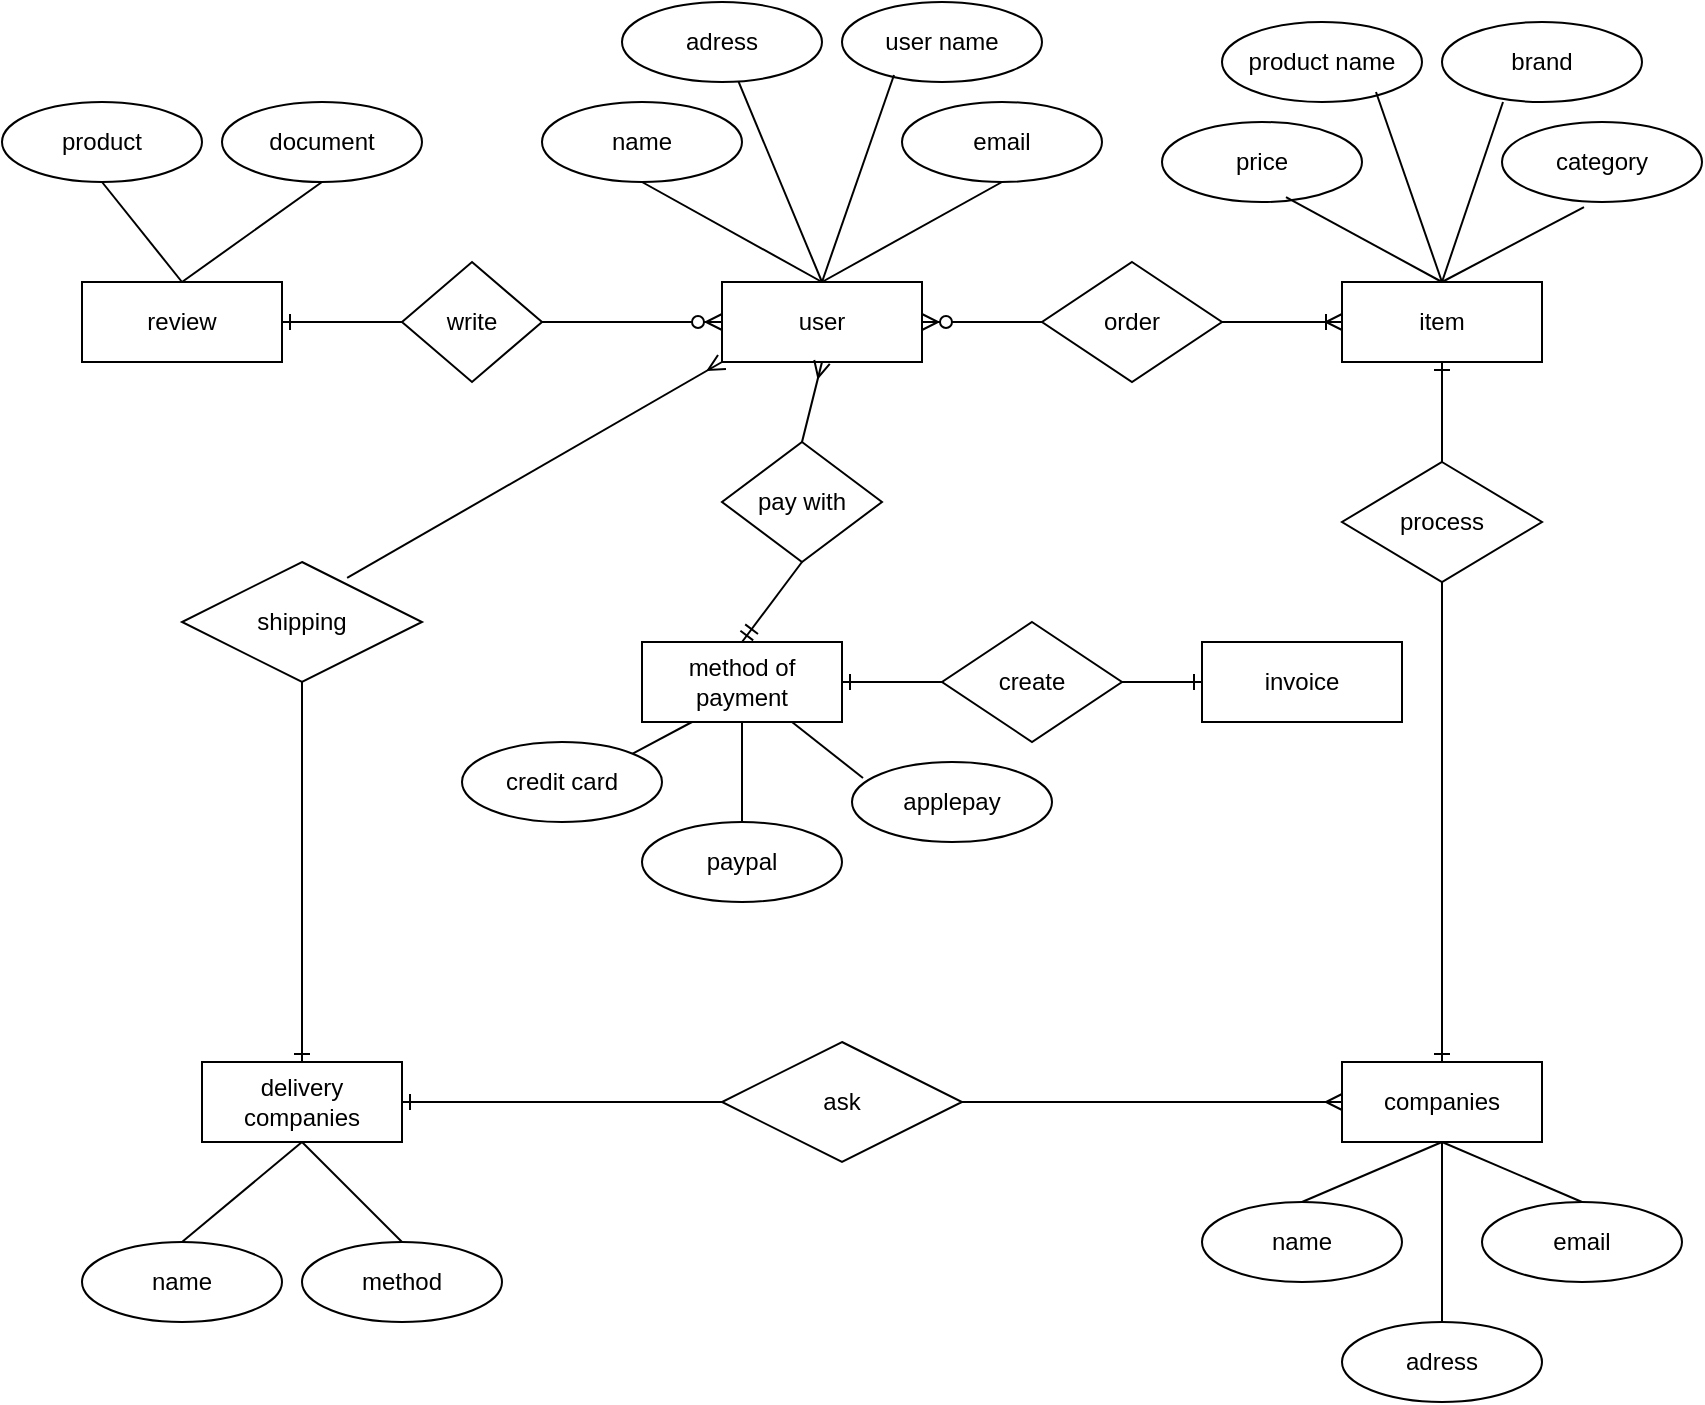 <mxfile>
    <diagram id="W_JhlvkRYMEiI5sHgnop" name="Page-1">
        <mxGraphModel dx="153" dy="866" grid="1" gridSize="10" guides="1" tooltips="1" connect="1" arrows="1" fold="1" page="1" pageScale="1" pageWidth="850" pageHeight="1100" math="0" shadow="0">
            <root>
                <mxCell id="0"/>
                <mxCell id="1" parent="0"/>
                <mxCell id="2" value="method of payment" style="whiteSpace=wrap;html=1;align=center;" parent="1" vertex="1">
                    <mxGeometry x="320" y="460" width="100" height="40" as="geometry"/>
                </mxCell>
                <mxCell id="3" value="delivery&lt;br&gt;companies" style="whiteSpace=wrap;html=1;align=center;" parent="1" vertex="1">
                    <mxGeometry x="100" y="670" width="100" height="40" as="geometry"/>
                </mxCell>
                <mxCell id="4" value="companies" style="whiteSpace=wrap;html=1;align=center;" parent="1" vertex="1">
                    <mxGeometry x="670" y="670" width="100" height="40" as="geometry"/>
                </mxCell>
                <mxCell id="5" value="item" style="whiteSpace=wrap;html=1;align=center;" parent="1" vertex="1">
                    <mxGeometry x="670" y="280" width="100" height="40" as="geometry"/>
                </mxCell>
                <mxCell id="6" value="review" style="whiteSpace=wrap;html=1;align=center;" parent="1" vertex="1">
                    <mxGeometry x="40" y="280" width="100" height="40" as="geometry"/>
                </mxCell>
                <mxCell id="7" value="user" style="whiteSpace=wrap;html=1;align=center;" parent="1" vertex="1">
                    <mxGeometry x="360" y="280" width="100" height="40" as="geometry"/>
                </mxCell>
                <mxCell id="8" value="pay with" style="shape=rhombus;perimeter=rhombusPerimeter;whiteSpace=wrap;html=1;align=center;" parent="1" vertex="1">
                    <mxGeometry x="360" y="360" width="80" height="60" as="geometry"/>
                </mxCell>
                <mxCell id="9" value="shipping" style="shape=rhombus;perimeter=rhombusPerimeter;whiteSpace=wrap;html=1;align=center;" parent="1" vertex="1">
                    <mxGeometry x="90" y="420" width="120" height="60" as="geometry"/>
                </mxCell>
                <mxCell id="10" value="ask" style="shape=rhombus;perimeter=rhombusPerimeter;whiteSpace=wrap;html=1;align=center;" parent="1" vertex="1">
                    <mxGeometry x="360" y="660" width="120" height="60" as="geometry"/>
                </mxCell>
                <mxCell id="11" value="process" style="shape=rhombus;perimeter=rhombusPerimeter;whiteSpace=wrap;html=1;align=center;" parent="1" vertex="1">
                    <mxGeometry x="670" y="370" width="100" height="60" as="geometry"/>
                </mxCell>
                <mxCell id="12" value="order" style="shape=rhombus;perimeter=rhombusPerimeter;whiteSpace=wrap;html=1;align=center;" parent="1" vertex="1">
                    <mxGeometry x="520" y="270" width="90" height="60" as="geometry"/>
                </mxCell>
                <mxCell id="13" value="write" style="shape=rhombus;perimeter=rhombusPerimeter;whiteSpace=wrap;html=1;align=center;" parent="1" vertex="1">
                    <mxGeometry x="200" y="270" width="70" height="60" as="geometry"/>
                </mxCell>
                <mxCell id="15" value="document" style="ellipse;whiteSpace=wrap;html=1;align=center;" parent="1" vertex="1">
                    <mxGeometry x="110" y="190" width="100" height="40" as="geometry"/>
                </mxCell>
                <mxCell id="16" value="product" style="ellipse;whiteSpace=wrap;html=1;align=center;" parent="1" vertex="1">
                    <mxGeometry y="190" width="100" height="40" as="geometry"/>
                </mxCell>
                <mxCell id="17" value="email" style="ellipse;whiteSpace=wrap;html=1;align=center;" parent="1" vertex="1">
                    <mxGeometry x="450" y="190" width="100" height="40" as="geometry"/>
                </mxCell>
                <mxCell id="18" value="user name" style="ellipse;whiteSpace=wrap;html=1;align=center;" parent="1" vertex="1">
                    <mxGeometry x="420" y="140" width="100" height="40" as="geometry"/>
                </mxCell>
                <mxCell id="19" value="adress" style="ellipse;whiteSpace=wrap;html=1;align=center;" parent="1" vertex="1">
                    <mxGeometry x="310" y="140" width="100" height="40" as="geometry"/>
                </mxCell>
                <mxCell id="20" value="name" style="ellipse;whiteSpace=wrap;html=1;align=center;" parent="1" vertex="1">
                    <mxGeometry x="270" y="190" width="100" height="40" as="geometry"/>
                </mxCell>
                <mxCell id="21" value="category" style="ellipse;whiteSpace=wrap;html=1;align=center;" parent="1" vertex="1">
                    <mxGeometry x="750" y="200" width="100" height="40" as="geometry"/>
                </mxCell>
                <mxCell id="22" value="brand" style="ellipse;whiteSpace=wrap;html=1;align=center;" parent="1" vertex="1">
                    <mxGeometry x="720" y="150" width="100" height="40" as="geometry"/>
                </mxCell>
                <mxCell id="23" value="product name" style="ellipse;whiteSpace=wrap;html=1;align=center;" parent="1" vertex="1">
                    <mxGeometry x="610" y="150" width="100" height="40" as="geometry"/>
                </mxCell>
                <mxCell id="24" value="price" style="ellipse;whiteSpace=wrap;html=1;align=center;" parent="1" vertex="1">
                    <mxGeometry x="580" y="200" width="100" height="40" as="geometry"/>
                </mxCell>
                <mxCell id="25" value="email" style="ellipse;whiteSpace=wrap;html=1;align=center;" parent="1" vertex="1">
                    <mxGeometry x="740" y="740" width="100" height="40" as="geometry"/>
                </mxCell>
                <mxCell id="26" value="adress" style="ellipse;whiteSpace=wrap;html=1;align=center;" parent="1" vertex="1">
                    <mxGeometry x="670" y="800" width="100" height="40" as="geometry"/>
                </mxCell>
                <mxCell id="27" value="name" style="ellipse;whiteSpace=wrap;html=1;align=center;" parent="1" vertex="1">
                    <mxGeometry x="600" y="740" width="100" height="40" as="geometry"/>
                </mxCell>
                <mxCell id="28" value="method" style="ellipse;whiteSpace=wrap;html=1;align=center;" parent="1" vertex="1">
                    <mxGeometry x="150" y="760" width="100" height="40" as="geometry"/>
                </mxCell>
                <mxCell id="29" value="name" style="ellipse;whiteSpace=wrap;html=1;align=center;" parent="1" vertex="1">
                    <mxGeometry x="40" y="760" width="100" height="40" as="geometry"/>
                </mxCell>
                <mxCell id="30" value="paypal" style="ellipse;whiteSpace=wrap;html=1;align=center;" parent="1" vertex="1">
                    <mxGeometry x="320" y="550" width="100" height="40" as="geometry"/>
                </mxCell>
                <mxCell id="31" value="credit card" style="ellipse;whiteSpace=wrap;html=1;align=center;" parent="1" vertex="1">
                    <mxGeometry x="230" y="510" width="100" height="40" as="geometry"/>
                </mxCell>
                <mxCell id="32" value="applepay" style="ellipse;whiteSpace=wrap;html=1;align=center;" parent="1" vertex="1">
                    <mxGeometry x="425" y="520" width="100" height="40" as="geometry"/>
                </mxCell>
                <mxCell id="33" value="" style="endArrow=none;html=1;rounded=0;exitX=0.25;exitY=1;exitDx=0;exitDy=0;entryX=1;entryY=0;entryDx=0;entryDy=0;" parent="1" source="2" target="31" edge="1">
                    <mxGeometry relative="1" as="geometry">
                        <mxPoint x="380" y="610" as="sourcePoint"/>
                        <mxPoint x="330" y="510" as="targetPoint"/>
                    </mxGeometry>
                </mxCell>
                <mxCell id="34" value="" style="endArrow=none;html=1;rounded=0;exitX=0.5;exitY=0;exitDx=0;exitDy=0;entryX=0.5;entryY=1;entryDx=0;entryDy=0;" parent="1" source="25" target="4" edge="1">
                    <mxGeometry relative="1" as="geometry">
                        <mxPoint x="380" y="610" as="sourcePoint"/>
                        <mxPoint x="540" y="610" as="targetPoint"/>
                    </mxGeometry>
                </mxCell>
                <mxCell id="35" value="" style="endArrow=none;html=1;rounded=0;entryX=0.055;entryY=0.2;entryDx=0;entryDy=0;entryPerimeter=0;exitX=0.75;exitY=1;exitDx=0;exitDy=0;" parent="1" source="2" target="32" edge="1">
                    <mxGeometry relative="1" as="geometry">
                        <mxPoint x="420" y="490" as="sourcePoint"/>
                        <mxPoint x="540" y="610" as="targetPoint"/>
                    </mxGeometry>
                </mxCell>
                <mxCell id="36" value="" style="endArrow=none;html=1;rounded=0;exitX=0.5;exitY=1;exitDx=0;exitDy=0;entryX=0.5;entryY=0;entryDx=0;entryDy=0;" parent="1" source="2" target="30" edge="1">
                    <mxGeometry relative="1" as="geometry">
                        <mxPoint x="380" y="610" as="sourcePoint"/>
                        <mxPoint x="540" y="610" as="targetPoint"/>
                    </mxGeometry>
                </mxCell>
                <mxCell id="38" value="" style="endArrow=none;html=1;rounded=0;exitX=0.5;exitY=1;exitDx=0;exitDy=0;entryX=0.5;entryY=0;entryDx=0;entryDy=0;" parent="1" source="3" target="29" edge="1">
                    <mxGeometry relative="1" as="geometry">
                        <mxPoint x="380" y="610" as="sourcePoint"/>
                        <mxPoint x="540" y="610" as="targetPoint"/>
                    </mxGeometry>
                </mxCell>
                <mxCell id="39" value="" style="endArrow=none;html=1;rounded=0;entryX=0.5;entryY=1;entryDx=0;entryDy=0;exitX=0.5;exitY=0;exitDx=0;exitDy=0;" parent="1" source="28" target="3" edge="1">
                    <mxGeometry relative="1" as="geometry">
                        <mxPoint x="380" y="610" as="sourcePoint"/>
                        <mxPoint x="540" y="610" as="targetPoint"/>
                    </mxGeometry>
                </mxCell>
                <mxCell id="40" value="" style="endArrow=none;html=1;rounded=0;entryX=0.5;entryY=1;entryDx=0;entryDy=0;exitX=0.5;exitY=0;exitDx=0;exitDy=0;" parent="1" source="26" target="4" edge="1">
                    <mxGeometry relative="1" as="geometry">
                        <mxPoint x="380" y="610" as="sourcePoint"/>
                        <mxPoint x="540" y="610" as="targetPoint"/>
                    </mxGeometry>
                </mxCell>
                <mxCell id="41" value="" style="endArrow=none;html=1;rounded=0;entryX=0.5;entryY=1;entryDx=0;entryDy=0;exitX=0.5;exitY=0;exitDx=0;exitDy=0;" parent="1" source="27" target="4" edge="1">
                    <mxGeometry relative="1" as="geometry">
                        <mxPoint x="380" y="610" as="sourcePoint"/>
                        <mxPoint x="540" y="610" as="targetPoint"/>
                    </mxGeometry>
                </mxCell>
                <mxCell id="42" value="" style="endArrow=none;html=1;rounded=0;entryX=0.41;entryY=1.063;entryDx=0;entryDy=0;entryPerimeter=0;" parent="1" target="21" edge="1">
                    <mxGeometry relative="1" as="geometry">
                        <mxPoint x="720" y="280" as="sourcePoint"/>
                        <mxPoint x="540" y="510" as="targetPoint"/>
                    </mxGeometry>
                </mxCell>
                <mxCell id="43" value="" style="endArrow=none;html=1;rounded=0;entryX=0.305;entryY=1;entryDx=0;entryDy=0;entryPerimeter=0;exitX=0.5;exitY=0;exitDx=0;exitDy=0;" parent="1" source="5" target="22" edge="1">
                    <mxGeometry relative="1" as="geometry">
                        <mxPoint x="380" y="510" as="sourcePoint"/>
                        <mxPoint x="540" y="510" as="targetPoint"/>
                    </mxGeometry>
                </mxCell>
                <mxCell id="44" value="" style="endArrow=none;html=1;rounded=0;entryX=0.77;entryY=0.875;entryDx=0;entryDy=0;entryPerimeter=0;exitX=0.5;exitY=0;exitDx=0;exitDy=0;" parent="1" source="5" target="23" edge="1">
                    <mxGeometry relative="1" as="geometry">
                        <mxPoint x="380" y="410" as="sourcePoint"/>
                        <mxPoint x="540" y="410" as="targetPoint"/>
                    </mxGeometry>
                </mxCell>
                <mxCell id="45" value="" style="endArrow=none;html=1;rounded=0;entryX=0.62;entryY=0.938;entryDx=0;entryDy=0;entryPerimeter=0;exitX=0.5;exitY=0;exitDx=0;exitDy=0;" parent="1" source="5" target="24" edge="1">
                    <mxGeometry relative="1" as="geometry">
                        <mxPoint x="380" y="410" as="sourcePoint"/>
                        <mxPoint x="540" y="410" as="targetPoint"/>
                    </mxGeometry>
                </mxCell>
                <mxCell id="46" value="" style="endArrow=none;html=1;rounded=0;entryX=0.5;entryY=1;entryDx=0;entryDy=0;exitX=0.5;exitY=0;exitDx=0;exitDy=0;" parent="1" source="7" target="17" edge="1">
                    <mxGeometry relative="1" as="geometry">
                        <mxPoint x="380" y="410" as="sourcePoint"/>
                        <mxPoint x="540" y="410" as="targetPoint"/>
                    </mxGeometry>
                </mxCell>
                <mxCell id="47" value="" style="endArrow=none;html=1;rounded=0;entryX=0.26;entryY=0.913;entryDx=0;entryDy=0;entryPerimeter=0;exitX=0.5;exitY=0;exitDx=0;exitDy=0;" parent="1" source="7" target="18" edge="1">
                    <mxGeometry relative="1" as="geometry">
                        <mxPoint x="380" y="410" as="sourcePoint"/>
                        <mxPoint x="540" y="410" as="targetPoint"/>
                    </mxGeometry>
                </mxCell>
                <mxCell id="48" value="" style="endArrow=none;html=1;rounded=0;exitX=0.5;exitY=0;exitDx=0;exitDy=0;" parent="1" source="7" target="19" edge="1">
                    <mxGeometry relative="1" as="geometry">
                        <mxPoint x="380" y="410" as="sourcePoint"/>
                        <mxPoint x="540" y="410" as="targetPoint"/>
                    </mxGeometry>
                </mxCell>
                <mxCell id="49" value="" style="endArrow=none;html=1;rounded=0;exitX=0.5;exitY=0;exitDx=0;exitDy=0;entryX=0.5;entryY=1;entryDx=0;entryDy=0;" parent="1" source="7" target="20" edge="1">
                    <mxGeometry relative="1" as="geometry">
                        <mxPoint x="380" y="410" as="sourcePoint"/>
                        <mxPoint x="330" y="227" as="targetPoint"/>
                    </mxGeometry>
                </mxCell>
                <mxCell id="50" value="" style="endArrow=none;html=1;rounded=0;exitX=0.5;exitY=1;exitDx=0;exitDy=0;entryX=0.5;entryY=0;entryDx=0;entryDy=0;" parent="1" source="15" target="6" edge="1">
                    <mxGeometry relative="1" as="geometry">
                        <mxPoint x="380" y="410" as="sourcePoint"/>
                        <mxPoint x="540" y="410" as="targetPoint"/>
                    </mxGeometry>
                </mxCell>
                <mxCell id="51" value="" style="endArrow=none;html=1;rounded=0;exitX=0.5;exitY=1;exitDx=0;exitDy=0;entryX=0.5;entryY=0;entryDx=0;entryDy=0;" parent="1" source="16" target="6" edge="1">
                    <mxGeometry relative="1" as="geometry">
                        <mxPoint x="380" y="410" as="sourcePoint"/>
                        <mxPoint x="540" y="410" as="targetPoint"/>
                    </mxGeometry>
                </mxCell>
                <mxCell id="53" value="" style="endArrow=none;html=1;rounded=0;entryX=0;entryY=0.5;entryDx=0;entryDy=0;startArrow=ERzeroToMany;startFill=1;" parent="1" target="12" edge="1">
                    <mxGeometry relative="1" as="geometry">
                        <mxPoint x="460" y="300" as="sourcePoint"/>
                        <mxPoint x="540" y="310" as="targetPoint"/>
                    </mxGeometry>
                </mxCell>
                <mxCell id="61" value="" style="endArrow=none;html=1;rounded=0;exitX=0.5;exitY=0;exitDx=0;exitDy=0;endFill=0;startArrow=ERmandOne;startFill=0;entryX=0.5;entryY=1;entryDx=0;entryDy=0;" parent="1" source="2" target="8" edge="1">
                    <mxGeometry relative="1" as="geometry">
                        <mxPoint x="260" y="410" as="sourcePoint"/>
                        <mxPoint x="410" y="410" as="targetPoint"/>
                    </mxGeometry>
                </mxCell>
                <mxCell id="62" value="" style="endArrow=ERmany;html=1;rounded=0;entryX=0.5;entryY=1;entryDx=0;entryDy=0;exitX=0.5;exitY=0;exitDx=0;exitDy=0;endFill=0;" parent="1" source="8" target="7" edge="1">
                    <mxGeometry relative="1" as="geometry">
                        <mxPoint x="260" y="410" as="sourcePoint"/>
                        <mxPoint x="420" y="410" as="targetPoint"/>
                    </mxGeometry>
                </mxCell>
                <mxCell id="63" value="" style="endArrow=ERoneToMany;html=1;rounded=0;entryX=0;entryY=0.5;entryDx=0;entryDy=0;exitX=1;exitY=0.5;exitDx=0;exitDy=0;endFill=0;" parent="1" source="12" target="5" edge="1">
                    <mxGeometry relative="1" as="geometry">
                        <mxPoint x="260" y="410" as="sourcePoint"/>
                        <mxPoint x="420" y="410" as="targetPoint"/>
                    </mxGeometry>
                </mxCell>
                <mxCell id="64" value="" style="endArrow=none;html=1;rounded=0;entryX=0.5;entryY=0;entryDx=0;entryDy=0;exitX=0.5;exitY=1;exitDx=0;exitDy=0;startArrow=ERone;startFill=0;" parent="1" source="5" target="11" edge="1">
                    <mxGeometry relative="1" as="geometry">
                        <mxPoint x="260" y="410" as="sourcePoint"/>
                        <mxPoint x="420" y="410" as="targetPoint"/>
                    </mxGeometry>
                </mxCell>
                <mxCell id="65" value="" style="endArrow=ERone;html=1;rounded=0;entryX=0.5;entryY=0;entryDx=0;entryDy=0;exitX=0.5;exitY=1;exitDx=0;exitDy=0;endFill=0;" parent="1" source="11" target="4" edge="1">
                    <mxGeometry relative="1" as="geometry">
                        <mxPoint x="260" y="410" as="sourcePoint"/>
                        <mxPoint x="420" y="410" as="targetPoint"/>
                    </mxGeometry>
                </mxCell>
                <mxCell id="66" value="" style="endArrow=ERmany;html=1;rounded=0;exitX=1;exitY=0.5;exitDx=0;exitDy=0;entryX=0;entryY=0.5;entryDx=0;entryDy=0;endFill=0;" parent="1" source="10" target="4" edge="1">
                    <mxGeometry relative="1" as="geometry">
                        <mxPoint x="630" y="700" as="sourcePoint"/>
                        <mxPoint x="420" y="410" as="targetPoint"/>
                    </mxGeometry>
                </mxCell>
                <mxCell id="67" value="" style="endArrow=none;html=1;rounded=0;exitX=1;exitY=0.5;exitDx=0;exitDy=0;entryX=0;entryY=0.5;entryDx=0;entryDy=0;startArrow=ERone;startFill=0;" parent="1" source="3" target="10" edge="1">
                    <mxGeometry relative="1" as="geometry">
                        <mxPoint x="260" y="410" as="sourcePoint"/>
                        <mxPoint x="420" y="410" as="targetPoint"/>
                    </mxGeometry>
                </mxCell>
                <mxCell id="68" value="" style="endArrow=none;html=1;rounded=0;exitX=0.5;exitY=0;exitDx=0;exitDy=0;entryX=0.5;entryY=1;entryDx=0;entryDy=0;startArrow=ERone;startFill=0;" parent="1" source="3" target="9" edge="1">
                    <mxGeometry relative="1" as="geometry">
                        <mxPoint x="260" y="410" as="sourcePoint"/>
                        <mxPoint x="420" y="410" as="targetPoint"/>
                    </mxGeometry>
                </mxCell>
                <mxCell id="69" value="" style="endArrow=none;html=1;rounded=0;exitX=1;exitY=0.5;exitDx=0;exitDy=0;entryX=0;entryY=0.5;entryDx=0;entryDy=0;startArrow=ERone;startFill=0;" parent="1" source="6" target="13" edge="1">
                    <mxGeometry relative="1" as="geometry">
                        <mxPoint x="260" y="410" as="sourcePoint"/>
                        <mxPoint x="420" y="410" as="targetPoint"/>
                    </mxGeometry>
                </mxCell>
                <mxCell id="70" value="" style="endArrow=ERzeroToMany;html=1;rounded=0;exitX=1;exitY=0.5;exitDx=0;exitDy=0;entryX=0;entryY=0.5;entryDx=0;entryDy=0;endFill=1;" parent="1" source="13" target="7" edge="1">
                    <mxGeometry relative="1" as="geometry">
                        <mxPoint x="260" y="410" as="sourcePoint"/>
                        <mxPoint x="420" y="410" as="targetPoint"/>
                    </mxGeometry>
                </mxCell>
                <mxCell id="75" value="" style="endArrow=ERmany;html=1;rounded=0;entryX=0;entryY=1;entryDx=0;entryDy=0;exitX=0.688;exitY=0.133;exitDx=0;exitDy=0;exitPerimeter=0;endFill=0;" parent="1" source="9" target="7" edge="1">
                    <mxGeometry relative="1" as="geometry">
                        <mxPoint x="173" y="436" as="sourcePoint"/>
                        <mxPoint x="350" y="470" as="targetPoint"/>
                        <Array as="points"/>
                    </mxGeometry>
                </mxCell>
                <mxCell id="76" value="invoice" style="whiteSpace=wrap;html=1;align=center;" parent="1" vertex="1">
                    <mxGeometry x="600" y="460" width="100" height="40" as="geometry"/>
                </mxCell>
                <mxCell id="78" value="create" style="shape=rhombus;perimeter=rhombusPerimeter;whiteSpace=wrap;html=1;align=center;" parent="1" vertex="1">
                    <mxGeometry x="470" y="450" width="90" height="60" as="geometry"/>
                </mxCell>
                <mxCell id="81" value="" style="endArrow=ERone;html=1;rounded=0;exitX=1;exitY=0.5;exitDx=0;exitDy=0;entryX=0;entryY=0.5;entryDx=0;entryDy=0;endFill=0;" parent="1" source="78" target="76" edge="1">
                    <mxGeometry relative="1" as="geometry">
                        <mxPoint x="440" y="510" as="sourcePoint"/>
                        <mxPoint x="590" y="480" as="targetPoint"/>
                    </mxGeometry>
                </mxCell>
                <mxCell id="82" value="" style="endArrow=none;html=1;rounded=0;exitX=1;exitY=0.5;exitDx=0;exitDy=0;startArrow=ERone;startFill=0;" parent="1" source="2" edge="1">
                    <mxGeometry relative="1" as="geometry">
                        <mxPoint x="440" y="510" as="sourcePoint"/>
                        <mxPoint x="470" y="480" as="targetPoint"/>
                    </mxGeometry>
                </mxCell>
            </root>
        </mxGraphModel>
    </diagram>
</mxfile>
